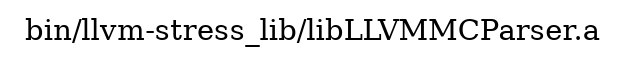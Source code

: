 digraph "bin/llvm-stress_lib/libLLVMMCParser.a" {
	label="bin/llvm-stress_lib/libLLVMMCParser.a";
	rankdir=LR;

}
